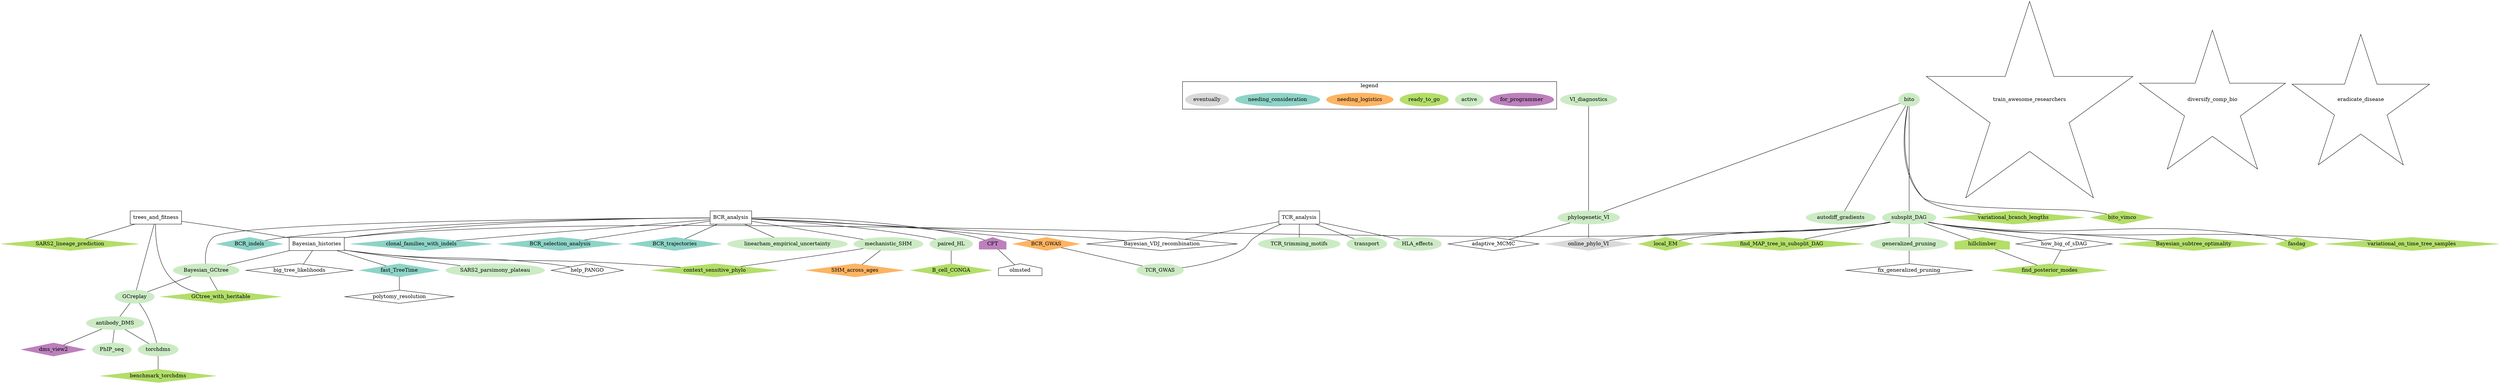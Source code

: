 graph {
    overlap=false
    node[colorscheme="set312"]
    // https://graphviz.org/doc/info/colors.html

    // ** legend **
    subgraph cluster_0 {
        for_programmer                          [style="filled";color=10]
        active                                  [style="filled";color=11]
        ready_to_go                             [style="filled";color=7]
        needing_logistics                       [style="filled";color=6]
        needing_consideration                   [style="filled";color=1]
        eventually                              [style="filled";color=9]
        // for_programmer -- active
        // active -- ready_to_go
        // ready_to_go -- needing_thought
        label = "legend"
    }

    // active
        Bayesian_GCtree                         [style="filled";color=11;tooltip="Do posterior estimation using Will's GCtree framework."]
        GCreplay                                [style="filled";color=11;tooltip="A big collaboration with the Victora and Bloom labs to understand GC maturation with replicate samples."]
        HLA_effects                             [style="filled";color=11;tooltip="Assya's project understanding the effects of HLA on repertoire."]
        PhIP_seq                                [style="filled";color=11;tooltip="Develop statistics and software tools for PhIP-seq analyses."]
        TCR_GWAS                                [style="filled";color=11;tooltip="GWAS to infer TCR-repertoire features."]
        TCR_trimming_motifs                     [style="filled";color=11;tooltip="What sequence-level features determine trimming of TCRs in VDJ recombination?"]
        bito                                    [style="filled";color=11;tooltip="Bayesian Inference of Trees via Optimization: a C++/python package"]
        autodiff_gradients                      [style="filled";color=11;tooltip="How fast is autodiff for phylogenetically-relevant gradients?"]
        generalized_pruning                     [style="filled";color=11;tooltip="Generalization of the Felsenstein pruning algorithm to the subsplit DAG."]
        linearham_empirical_uncertainty         [style="filled";color=11;tooltip="linearham is our Bayesian method for doing inference of BCR lineage evolution. If we apply it to well-known data sets from the literature, how much uncertainty is there in ancestral sequence inference?"]
        mechanistic_SHM                         [style="filled";color=11;tooltip="Design and fit mechanistically-based probabilistic models of the somatic hypermutation process."]
        paired_HL                               [style="filled";color=11;tooltip="Perform clonal family inference with paired heavy and light chain sequences."]
        phylogenetic_VI                         [style="filled";color=11;tooltip="Do variational inference of continuous parameters in phylogenetics."]
        antibody_DMS                            [style="filled";color=11;tooltip="What can we learn from deep mutational scanning on antibodies?"]
        SARS2_parsimony_plateau                 [style="filled";color=11;tooltip="Use a graph to capture the ensemble of maximally-parsimonious trees for SARS-Cov-2 data. How much uncertainty is there? How does PANGO look?"]
        subsplit_DAG                            [style="filled";color=11;tooltip="Formalize definitions of and basic lemmas for the subsplit DAG."]
        torchdms                                [style="filled";color=11;tooltip="Develop a DMS analysis package using a modern machine-learning library."]
        transport                               [style="filled";color=11;tooltip="Compare TCR repertoires via optimal transport."]
        VI_diagnostics                          [style="filled";color=11;tooltip="How will we know if VI is giving a good approximation?"]

    // ** dormant **
        CFT                                     [shape="house";style=filled;color=10;tooltip="The Clonal Family Tree pipeline to do clonal family inference and then phylogenetics."]
        hillclimber                             [style="filled";color=7;shape="house";tooltip="What happens when we start ML algorithms at random starting points? What does it tell us about the phylogenetic likelihood surface?"]
        olmsted                                 [shape="house";tooltip="A visualization tool for BCR lineages."]

    // ** Future **
    // Immunology
        BCR_GWAS                                [style="filled";color=6;shape="diamond";tooltip="Do a GWAS for BCR repertoire features. Can we learn about SHM too?"]
        BCR_indels                              [shape="diamond";style=filled;color=1;tooltip="What sequence features lead to indels in BCR sequences?"]
        clonal_families_with_indels             [shape="diamond";style=filled;color=1;tooltip="Can we do better clonal family clustering in the presence of indels?"]
        BCR_selection_analysis                  [shape="diamond";style=filled;color=1;tooltip="Improve dN/dS analysis for BCR lineages, looking site-wise and per-lineage."]
        BCR_trajectories                        [shape="diamond";style=filled;color=1;tooltip="Look for patterns in BCR sequence evolution. Do they fall into 'trajectories'?"]
        B_cell_CONGA                            [shape="diamond";style=filled;color=7;tooltip="Adapt CONGA (https://paperpile.com/shared/w2jo9E) for BCR sequences."]
        context_sensitive_phylo                 [shape="diamond";style=filled;color=7;tooltip="Develop phyogenetic methods that enable inference under context-sensitive models."]
        dms_view2                               [shape="diamond";style=filled;color=10;tooltip="Develop the next version of dms-view, with abilities to compare between data sets and also show K_D inferences."]
        SHM_across_ages                         [style="filled";color=6;shape="diamond";tooltip="Perform a detailed investigation of how SHM changes as people age."]
        Bayesian_VDJ_recombination              [shape="diamond";tooltip="Can we do Bayesian estimation of VDJ recombination models?"]
    // Phylogenetics
        Bayesian_subtree_optimality             [style="filled";color=7;shape="diamond";tooltip="How does the Bayesian posterior distribution of n taxa change when an n+1st taxon is added to the tree?"]
        // What is NJp? https://paperpile.com/shared/QJm8XP
        // See https://ieeexplore.ieee.org/abstract/document/8404978
        // https://paperpile.com/shared/TaDKjP
        fasdag                                  [style="filled";color=7;shape="diamond";tooltip="Develop NJ and parsimony approaches to reconstructing the sDAG."]
        variational_on_time_tree_samples        [style="filled";color=7;shape="diamond";tooltip="Develop variational models and fit them to time-tree MCMC samples. How well do they fit?"]
        find_posterior_modes                    [style="filled";color=7;shape="diamond";tooltip="Can we do something to quickly find posterior modes in the phylogenetic posterior? Can we do better than hillclimbing?"]
        help_PANGO                              [shape="diamond";tooltip="What sort of tooling would actually help PANGO do their job better?"]
        big_tree_likelihoods                    [shape="diamond";tooltip="How can we bridge the gap between parsimony and full Felsenstein likelihoods?"]
        fix_generalized_pruning                 [shape="diamond";tooltip="How could we fix marginalization issues with generalized pruning?"]
    // Phylogenetics, with hard math
        GCtree_with_heritable                   [style="filled";color=7;shape="diamond";tooltip="GCtree operates under the assumption of a neutral branching process, the parameters of which do not change through the tree. Can we extend this to a process with a heritable component?"]
        local_EM                                [style="filled";color=7;shape="diamond";tooltip="Develop an EM algorithm for variational inference that uses local computation. Go Hogwild."]
        variational_branch_lengths              [style="filled";color=7;shape="diamond";tooltip="Get Cheng's normalizing flow code working."]
        bito_vimco                              [style="filled";color=7;shape="diamond";tooltip="Get VIMCO working in bito."]
        fast_TreeTime                           [style="filled";color=1;shape="diamond";tooltip="Speed up ML inference of time trees."]
        find_MAP_tree_in_subsplit_DAG           [style="filled";color=7;shape="diamond";tooltip="Can we quickly find the MAP tree in the subsplit DAG?"]
        polytomy_resolution                     [shape="diamond";tooltip="Can we quickly resolve sequence-level polytomies using timing/geography?"]
    // Phylogenetics, with hard coding
        adaptive_MCMC                           [shape="diamond";tooltip="Use variational inference as a proposal distribution for MCMC."]
        how_big_of_sDAG                         [shape="diamond";tooltip="How big of a subsplit DAG is actually required to get reasonable estimates (with uncertaintly quantification) of key parameters?"]
        online_phylo_VI                         [style="filled";color=9;shape="diamond";tooltip="Online (i.e. incremental) phylogenetic variational inference."]
    // Population genetics
        SARS2_lineage_prediction                [style="filled";color=7;shape="diamond";tooltip="Predict future dominant clades of SARS-Cov-2."]
    // Protein science
        benchmark_torchdms                      [style="filled";color=7;shape="diamond";tooltip="Perform futher benchmarking of torchdms and other methods."]

    // ** topics **
        BCR_analysis                            [shape="rectangle"]
        Bayesian_histories                      [shape="rectangle"]
        TCR_analysis                            [shape="rectangle"]
        trees_and_fitness                       [shape="rectangle"]

    // ** bigger-picture **
        train_awesome_researchers               [shape="star"]
        diversify_comp_bio                      [shape="star"]
        eradicate_disease                       [shape="star"]



    // edges
    phylogenetic_VI -- adaptive_MCMC
    bito -- phylogenetic_VI
    VI_diagnostics -- phylogenetic_VI
    bito -- autodiff_gradients
    bito -- bito_vimco
    bito -- variational_branch_lengths
    bito -- subsplit_DAG
    phylogenetic_VI -- online_phylo_VI
    subsplit_DAG -- online_phylo_VI
    subsplit_DAG -- hillclimber
    subsplit_DAG -- generalized_pruning
    subsplit_DAG -- local_EM
    subsplit_DAG -- Bayesian_histories
    subsplit_DAG -- how_big_of_sDAG
    subsplit_DAG -- Bayesian_subtree_optimality
    subsplit_DAG -- fasdag
    subsplit_DAG -- find_MAP_tree_in_subsplit_DAG
    subsplit_DAG -- variational_on_time_tree_samples
    generalized_pruning -- fix_generalized_pruning
    hillclimber -- find_posterior_modes
    how_big_of_sDAG -- find_posterior_modes
    Bayesian_histories -- context_sensitive_phylo
    Bayesian_histories -- Bayesian_GCtree
    Bayesian_histories -- SARS2_parsimony_plateau
    Bayesian_histories -- help_PANGO
    Bayesian_histories -- fast_TreeTime
    Bayesian_histories -- big_tree_likelihoods
    fast_TreeTime -- polytomy_resolution
    Bayesian_GCtree -- GCreplay
    Bayesian_GCtree -- GCtree_with_heritable
    GCreplay -- torchdms
    GCreplay -- antibody_DMS
    torchdms -- benchmark_torchdms
    antibody_DMS -- torchdms
    antibody_DMS -- PhIP_seq
    antibody_DMS -- dms_view2
    BCR_analysis -- BCR_selection_analysis
    BCR_analysis -- BCR_trajectories
    BCR_analysis -- BCR_indels
    BCR_analysis -- clonal_families_with_indels
    BCR_analysis -- Bayesian_histories
    BCR_analysis -- paired_HL
    BCR_analysis -- CFT
    BCR_analysis -- linearham_empirical_uncertainty
    BCR_analysis -- Bayesian_GCtree
    BCR_analysis -- Bayesian_VDJ_recombination
    trees_and_fitness -- GCtree_with_heritable
    trees_and_fitness -- GCreplay
    trees_and_fitness -- SARS2_lineage_prediction
    trees_and_fitness -- Bayesian_histories
    CFT -- olmsted
    BCR_analysis -- mechanistic_SHM
    mechanistic_SHM -- SHM_across_ages
    BCR_analysis -- BCR_GWAS
    BCR_GWAS -- TCR_GWAS
    TCR_analysis -- TCR_GWAS
    TCR_analysis -- HLA_effects
    TCR_analysis -- transport
    TCR_analysis -- TCR_trimming_motifs
    TCR_analysis -- Bayesian_VDJ_recombination
    mechanistic_SHM -- context_sensitive_phylo
    paired_HL -- B_cell_CONGA
}
